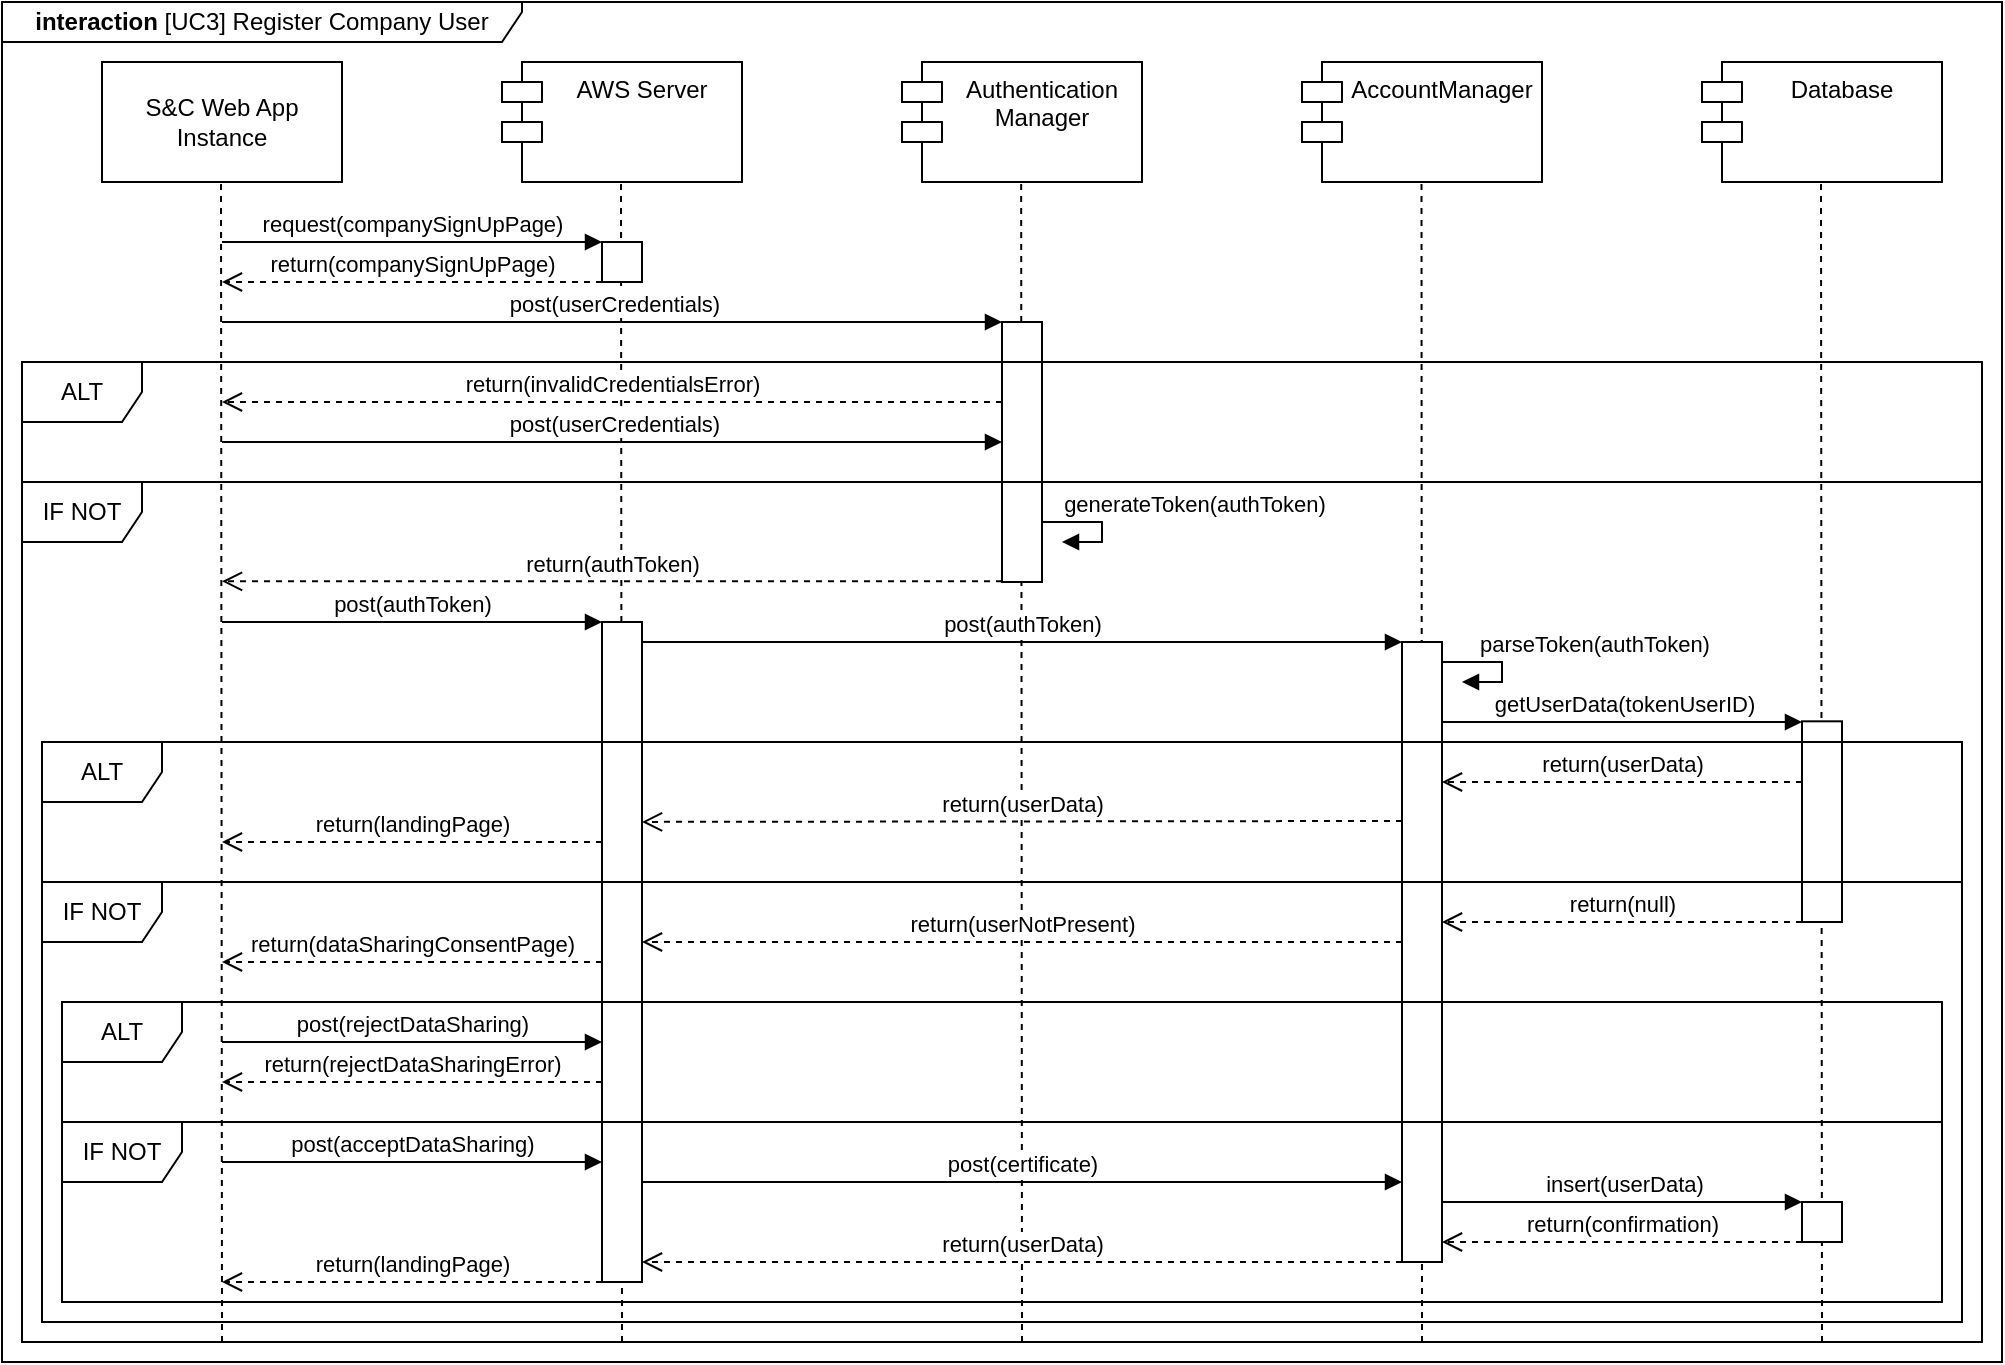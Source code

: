<mxfile version="26.0.4">
  <diagram name="Page-1" id="y0vTa9De9oEKycRS4eAW">
    <mxGraphModel dx="1674" dy="835" grid="1" gridSize="10" guides="1" tooltips="1" connect="1" arrows="1" fold="1" page="1" pageScale="1" pageWidth="850" pageHeight="1100" math="0" shadow="0">
      <root>
        <mxCell id="0" />
        <mxCell id="1" parent="0" />
        <mxCell id="R_dcTgySiJL1P9pG5Nos-1" value="S&amp;amp;C Web App Instance" style="rounded=0;whiteSpace=wrap;html=1;" parent="1" vertex="1">
          <mxGeometry x="120" y="40" width="120" height="60" as="geometry" />
        </mxCell>
        <mxCell id="R_dcTgySiJL1P9pG5Nos-2" value="AWS Server&lt;div&gt;&lt;br&gt;&lt;/div&gt;" style="shape=module;align=left;spacingLeft=20;align=center;verticalAlign=top;whiteSpace=wrap;html=1;" parent="1" vertex="1">
          <mxGeometry x="320" y="40" width="120" height="60" as="geometry" />
        </mxCell>
        <mxCell id="R_dcTgySiJL1P9pG5Nos-3" value="Authentication&lt;div&gt;Manager&lt;/div&gt;" style="shape=module;align=left;spacingLeft=20;align=center;verticalAlign=top;whiteSpace=wrap;html=1;" parent="1" vertex="1">
          <mxGeometry x="520" y="40" width="120" height="60" as="geometry" />
        </mxCell>
        <mxCell id="R_dcTgySiJL1P9pG5Nos-4" value="AccountManager" style="shape=module;align=left;spacingLeft=20;align=center;verticalAlign=top;whiteSpace=wrap;html=1;" parent="1" vertex="1">
          <mxGeometry x="720" y="40" width="120" height="60" as="geometry" />
        </mxCell>
        <mxCell id="R_dcTgySiJL1P9pG5Nos-5" value="Database" style="shape=module;align=left;spacingLeft=20;align=center;verticalAlign=top;whiteSpace=wrap;html=1;" parent="1" vertex="1">
          <mxGeometry x="920" y="40" width="120" height="60" as="geometry" />
        </mxCell>
        <mxCell id="R_dcTgySiJL1P9pG5Nos-6" value="" style="endArrow=none;dashed=1;html=1;rounded=0;" parent="1" edge="1">
          <mxGeometry width="50" height="50" relative="1" as="geometry">
            <mxPoint x="180" y="680" as="sourcePoint" />
            <mxPoint x="179.5" y="100" as="targetPoint" />
          </mxGeometry>
        </mxCell>
        <mxCell id="R_dcTgySiJL1P9pG5Nos-7" value="" style="endArrow=none;dashed=1;html=1;rounded=0;" parent="1" edge="1">
          <mxGeometry width="50" height="50" relative="1" as="geometry">
            <mxPoint x="380" y="680" as="sourcePoint" />
            <mxPoint x="379.5" y="100" as="targetPoint" />
          </mxGeometry>
        </mxCell>
        <mxCell id="R_dcTgySiJL1P9pG5Nos-8" value="" style="endArrow=none;dashed=1;html=1;rounded=0;" parent="1" edge="1">
          <mxGeometry width="50" height="50" relative="1" as="geometry">
            <mxPoint x="580" y="680" as="sourcePoint" />
            <mxPoint x="579.58" y="100.34" as="targetPoint" />
          </mxGeometry>
        </mxCell>
        <mxCell id="R_dcTgySiJL1P9pG5Nos-9" value="" style="endArrow=none;dashed=1;html=1;rounded=0;" parent="1" edge="1">
          <mxGeometry width="50" height="50" relative="1" as="geometry">
            <mxPoint x="780" y="680" as="sourcePoint" />
            <mxPoint x="779.75" y="100" as="targetPoint" />
          </mxGeometry>
        </mxCell>
        <mxCell id="R_dcTgySiJL1P9pG5Nos-10" value="" style="endArrow=none;dashed=1;html=1;rounded=0;" parent="1" edge="1">
          <mxGeometry width="50" height="50" relative="1" as="geometry">
            <mxPoint x="980" y="680" as="sourcePoint" />
            <mxPoint x="979.5" y="100" as="targetPoint" />
          </mxGeometry>
        </mxCell>
        <mxCell id="R_dcTgySiJL1P9pG5Nos-11" value="" style="rounded=0;whiteSpace=wrap;html=1;rotation=0;" parent="1" vertex="1">
          <mxGeometry x="370" y="130" width="20" height="20" as="geometry" />
        </mxCell>
        <mxCell id="R_dcTgySiJL1P9pG5Nos-12" value="return(companySignUpPage)" style="html=1;verticalAlign=bottom;endArrow=open;dashed=1;endSize=8;curved=0;rounded=0;" parent="1" edge="1">
          <mxGeometry relative="1" as="geometry">
            <mxPoint x="370" y="150" as="sourcePoint" />
            <mxPoint x="180" y="150" as="targetPoint" />
          </mxGeometry>
        </mxCell>
        <mxCell id="R_dcTgySiJL1P9pG5Nos-13" value="request(companySignUpPage)" style="html=1;verticalAlign=bottom;endArrow=block;curved=0;rounded=0;" parent="1" edge="1">
          <mxGeometry width="80" relative="1" as="geometry">
            <mxPoint x="180" y="130" as="sourcePoint" />
            <mxPoint x="370" y="130" as="targetPoint" />
          </mxGeometry>
        </mxCell>
        <mxCell id="R_dcTgySiJL1P9pG5Nos-17" value="" style="rounded=0;whiteSpace=wrap;html=1;rotation=0;" parent="1" vertex="1">
          <mxGeometry x="570" y="170" width="20" height="130" as="geometry" />
        </mxCell>
        <mxCell id="R_dcTgySiJL1P9pG5Nos-20" value="post(userCredentials)" style="html=1;verticalAlign=bottom;endArrow=block;curved=0;rounded=0;" parent="1" edge="1">
          <mxGeometry x="0.002" width="80" relative="1" as="geometry">
            <mxPoint x="180" y="170" as="sourcePoint" />
            <mxPoint x="570" y="170" as="targetPoint" />
            <mxPoint as="offset" />
          </mxGeometry>
        </mxCell>
        <mxCell id="R_dcTgySiJL1P9pG5Nos-21" value="return(invalidCredentialsError)" style="html=1;verticalAlign=bottom;endArrow=open;dashed=1;endSize=8;curved=0;rounded=0;" parent="1" edge="1">
          <mxGeometry relative="1" as="geometry">
            <mxPoint x="570" y="210" as="sourcePoint" />
            <mxPoint x="180" y="210" as="targetPoint" />
          </mxGeometry>
        </mxCell>
        <mxCell id="R_dcTgySiJL1P9pG5Nos-22" value="post(userCredentials)" style="html=1;verticalAlign=bottom;endArrow=block;curved=0;rounded=0;" parent="1" edge="1">
          <mxGeometry x="0.002" width="80" relative="1" as="geometry">
            <mxPoint x="180" y="230" as="sourcePoint" />
            <mxPoint x="570" y="230" as="targetPoint" />
            <mxPoint as="offset" />
          </mxGeometry>
        </mxCell>
        <mxCell id="R_dcTgySiJL1P9pG5Nos-25" value="post(authToken)" style="html=1;verticalAlign=bottom;endArrow=block;curved=0;rounded=0;" parent="1" edge="1">
          <mxGeometry width="80" relative="1" as="geometry">
            <mxPoint x="180" y="320" as="sourcePoint" />
            <mxPoint x="370" y="320" as="targetPoint" />
          </mxGeometry>
        </mxCell>
        <mxCell id="R_dcTgySiJL1P9pG5Nos-26" value="" style="rounded=0;whiteSpace=wrap;html=1;rotation=0;" parent="1" vertex="1">
          <mxGeometry x="370" y="320" width="20" height="330" as="geometry" />
        </mxCell>
        <mxCell id="R_dcTgySiJL1P9pG5Nos-27" value="" style="rounded=0;whiteSpace=wrap;html=1;rotation=0;" parent="1" vertex="1">
          <mxGeometry x="770" y="330" width="20" height="310" as="geometry" />
        </mxCell>
        <mxCell id="R_dcTgySiJL1P9pG5Nos-28" value="post(authToken)" style="html=1;verticalAlign=bottom;endArrow=block;curved=0;rounded=0;" parent="1" edge="1">
          <mxGeometry width="80" relative="1" as="geometry">
            <mxPoint x="390" y="330" as="sourcePoint" />
            <mxPoint x="770" y="330" as="targetPoint" />
          </mxGeometry>
        </mxCell>
        <mxCell id="R_dcTgySiJL1P9pG5Nos-29" value="parseToken(authToken)" style="html=1;verticalAlign=bottom;endArrow=block;curved=0;rounded=0;" parent="1" edge="1">
          <mxGeometry y="46" width="80" relative="1" as="geometry">
            <mxPoint x="790" y="340" as="sourcePoint" />
            <mxPoint x="800" y="350" as="targetPoint" />
            <Array as="points">
              <mxPoint x="820" y="340" />
              <mxPoint x="820" y="350" />
            </Array>
            <mxPoint as="offset" />
          </mxGeometry>
        </mxCell>
        <mxCell id="R_dcTgySiJL1P9pG5Nos-30" value="getUserData(tokenUserID)" style="html=1;verticalAlign=bottom;endArrow=block;curved=0;rounded=0;" parent="1" edge="1">
          <mxGeometry x="0.003" width="80" relative="1" as="geometry">
            <mxPoint x="790" y="370" as="sourcePoint" />
            <mxPoint x="970" y="370" as="targetPoint" />
            <mxPoint as="offset" />
          </mxGeometry>
        </mxCell>
        <mxCell id="R_dcTgySiJL1P9pG5Nos-31" value="" style="rounded=0;whiteSpace=wrap;html=1;rotation=0;" parent="1" vertex="1">
          <mxGeometry x="970" y="369.66" width="20" height="100.34" as="geometry" />
        </mxCell>
        <mxCell id="R_dcTgySiJL1P9pG5Nos-32" value="return(userNotPresent)" style="html=1;verticalAlign=bottom;endArrow=open;dashed=1;endSize=8;curved=0;rounded=0;" parent="1" edge="1">
          <mxGeometry relative="1" as="geometry">
            <mxPoint x="770" y="480" as="sourcePoint" />
            <mxPoint x="390" y="480" as="targetPoint" />
          </mxGeometry>
        </mxCell>
        <mxCell id="R_dcTgySiJL1P9pG5Nos-33" value="return(null)" style="html=1;verticalAlign=bottom;endArrow=open;dashed=1;endSize=8;curved=0;rounded=0;" parent="1" edge="1">
          <mxGeometry relative="1" as="geometry">
            <mxPoint x="970" y="470" as="sourcePoint" />
            <mxPoint x="790" y="470" as="targetPoint" />
          </mxGeometry>
        </mxCell>
        <mxCell id="R_dcTgySiJL1P9pG5Nos-34" value="return(userData)" style="html=1;verticalAlign=bottom;endArrow=open;dashed=1;endSize=8;curved=0;rounded=0;" parent="1" edge="1">
          <mxGeometry relative="1" as="geometry">
            <mxPoint x="770" y="419.49" as="sourcePoint" />
            <mxPoint x="390" y="419.95" as="targetPoint" />
          </mxGeometry>
        </mxCell>
        <mxCell id="R_dcTgySiJL1P9pG5Nos-35" value="return(landingPage)" style="html=1;verticalAlign=bottom;endArrow=open;dashed=1;endSize=8;curved=0;rounded=0;" parent="1" edge="1">
          <mxGeometry relative="1" as="geometry">
            <mxPoint x="370" y="430" as="sourcePoint" />
            <mxPoint x="180" y="430" as="targetPoint" />
          </mxGeometry>
        </mxCell>
        <mxCell id="R_dcTgySiJL1P9pG5Nos-36" value="return(dataSharingConsentPage)" style="html=1;verticalAlign=bottom;endArrow=open;dashed=1;endSize=8;curved=0;rounded=0;" parent="1" edge="1">
          <mxGeometry relative="1" as="geometry">
            <mxPoint x="370" y="490" as="sourcePoint" />
            <mxPoint x="180" y="490" as="targetPoint" />
          </mxGeometry>
        </mxCell>
        <mxCell id="R_dcTgySiJL1P9pG5Nos-41" value="return(userData)" style="html=1;verticalAlign=bottom;endArrow=open;dashed=1;endSize=8;curved=0;rounded=0;" parent="1" edge="1">
          <mxGeometry relative="1" as="geometry">
            <mxPoint x="970" y="400" as="sourcePoint" />
            <mxPoint x="790" y="400" as="targetPoint" />
          </mxGeometry>
        </mxCell>
        <mxCell id="R_dcTgySiJL1P9pG5Nos-45" value="generateToken(authToken)" style="html=1;verticalAlign=bottom;endArrow=block;curved=0;rounded=0;" parent="1" edge="1">
          <mxGeometry y="46" width="80" relative="1" as="geometry">
            <mxPoint x="590" y="270" as="sourcePoint" />
            <mxPoint x="600" y="280" as="targetPoint" />
            <Array as="points">
              <mxPoint x="620" y="270" />
              <mxPoint x="620" y="280" />
            </Array>
            <mxPoint as="offset" />
          </mxGeometry>
        </mxCell>
        <mxCell id="R_dcTgySiJL1P9pG5Nos-48" value="return(authToken)" style="html=1;verticalAlign=bottom;endArrow=open;dashed=1;endSize=8;curved=0;rounded=0;" parent="1" edge="1">
          <mxGeometry relative="1" as="geometry">
            <mxPoint x="570" y="299.66" as="sourcePoint" />
            <mxPoint x="180" y="299.66" as="targetPoint" />
          </mxGeometry>
        </mxCell>
        <mxCell id="R_dcTgySiJL1P9pG5Nos-49" value="post(rejectDataSharing)" style="html=1;verticalAlign=bottom;endArrow=block;curved=0;rounded=0;" parent="1" edge="1">
          <mxGeometry width="80" relative="1" as="geometry">
            <mxPoint x="180" y="530" as="sourcePoint" />
            <mxPoint x="370" y="530" as="targetPoint" />
          </mxGeometry>
        </mxCell>
        <mxCell id="R_dcTgySiJL1P9pG5Nos-50" value="return(rejectDataSharingError)" style="html=1;verticalAlign=bottom;endArrow=open;dashed=1;endSize=8;curved=0;rounded=0;" parent="1" edge="1">
          <mxGeometry relative="1" as="geometry">
            <mxPoint x="370" y="550" as="sourcePoint" />
            <mxPoint x="180" y="550" as="targetPoint" />
          </mxGeometry>
        </mxCell>
        <mxCell id="R_dcTgySiJL1P9pG5Nos-51" value="post(acceptDataSharing)" style="html=1;verticalAlign=bottom;endArrow=block;curved=0;rounded=0;" parent="1" edge="1">
          <mxGeometry width="80" relative="1" as="geometry">
            <mxPoint x="180" y="590" as="sourcePoint" />
            <mxPoint x="370" y="590" as="targetPoint" />
          </mxGeometry>
        </mxCell>
        <mxCell id="R_dcTgySiJL1P9pG5Nos-52" value="post(certificate)" style="html=1;verticalAlign=bottom;endArrow=block;curved=0;rounded=0;" parent="1" edge="1">
          <mxGeometry width="80" relative="1" as="geometry">
            <mxPoint x="390" y="600" as="sourcePoint" />
            <mxPoint x="770" y="600" as="targetPoint" />
          </mxGeometry>
        </mxCell>
        <mxCell id="R_dcTgySiJL1P9pG5Nos-53" value="insert(userData)" style="html=1;verticalAlign=bottom;endArrow=block;curved=0;rounded=0;" parent="1" edge="1">
          <mxGeometry x="0.003" width="80" relative="1" as="geometry">
            <mxPoint x="790" y="610" as="sourcePoint" />
            <mxPoint x="970" y="610" as="targetPoint" />
            <mxPoint as="offset" />
          </mxGeometry>
        </mxCell>
        <mxCell id="R_dcTgySiJL1P9pG5Nos-54" value="" style="rounded=0;whiteSpace=wrap;html=1;rotation=0;" parent="1" vertex="1">
          <mxGeometry x="970" y="610" width="20" height="20" as="geometry" />
        </mxCell>
        <mxCell id="R_dcTgySiJL1P9pG5Nos-55" value="return(confirmation)" style="html=1;verticalAlign=bottom;endArrow=open;dashed=1;endSize=8;curved=0;rounded=0;" parent="1" edge="1">
          <mxGeometry relative="1" as="geometry">
            <mxPoint x="970" y="630" as="sourcePoint" />
            <mxPoint x="790" y="630" as="targetPoint" />
          </mxGeometry>
        </mxCell>
        <mxCell id="R_dcTgySiJL1P9pG5Nos-56" value="return(userData)" style="html=1;verticalAlign=bottom;endArrow=open;dashed=1;endSize=8;curved=0;rounded=0;" parent="1" edge="1">
          <mxGeometry relative="1" as="geometry">
            <mxPoint x="770" y="640" as="sourcePoint" />
            <mxPoint x="390" y="640" as="targetPoint" />
          </mxGeometry>
        </mxCell>
        <mxCell id="R_dcTgySiJL1P9pG5Nos-57" value="return(landingPage)" style="html=1;verticalAlign=bottom;endArrow=open;dashed=1;endSize=8;curved=0;rounded=0;" parent="1" edge="1">
          <mxGeometry relative="1" as="geometry">
            <mxPoint x="370" y="650" as="sourcePoint" />
            <mxPoint x="180" y="650" as="targetPoint" />
          </mxGeometry>
        </mxCell>
        <mxCell id="R_dcTgySiJL1P9pG5Nos-58" value="ALT" style="shape=umlFrame;whiteSpace=wrap;html=1;pointerEvents=0;" parent="1" vertex="1">
          <mxGeometry x="80" y="190" width="980" height="60" as="geometry" />
        </mxCell>
        <mxCell id="R_dcTgySiJL1P9pG5Nos-59" value="IF NOT" style="shape=umlFrame;whiteSpace=wrap;html=1;pointerEvents=0;" parent="1" vertex="1">
          <mxGeometry x="80" y="250" width="980" height="430" as="geometry" />
        </mxCell>
        <mxCell id="R_dcTgySiJL1P9pG5Nos-60" value="ALT" style="shape=umlFrame;whiteSpace=wrap;html=1;pointerEvents=0;" parent="1" vertex="1">
          <mxGeometry x="90" y="380" width="960" height="70" as="geometry" />
        </mxCell>
        <mxCell id="R_dcTgySiJL1P9pG5Nos-61" value="IF NOT" style="shape=umlFrame;whiteSpace=wrap;html=1;pointerEvents=0;" parent="1" vertex="1">
          <mxGeometry x="90" y="450" width="960" height="220" as="geometry" />
        </mxCell>
        <mxCell id="R_dcTgySiJL1P9pG5Nos-62" value="ALT" style="shape=umlFrame;whiteSpace=wrap;html=1;pointerEvents=0;" parent="1" vertex="1">
          <mxGeometry x="100" y="510" width="940" height="60" as="geometry" />
        </mxCell>
        <mxCell id="R_dcTgySiJL1P9pG5Nos-63" value="IF NOT" style="shape=umlFrame;whiteSpace=wrap;html=1;pointerEvents=0;" parent="1" vertex="1">
          <mxGeometry x="100" y="570" width="940" height="90" as="geometry" />
        </mxCell>
        <mxCell id="R_dcTgySiJL1P9pG5Nos-64" value="&lt;b&gt;interaction&lt;/b&gt;&amp;nbsp;[UC3] Register Company User" style="shape=umlFrame;whiteSpace=wrap;html=1;pointerEvents=0;width=260;height=20;" parent="1" vertex="1">
          <mxGeometry x="70" y="10" width="1000" height="680" as="geometry" />
        </mxCell>
      </root>
    </mxGraphModel>
  </diagram>
</mxfile>
